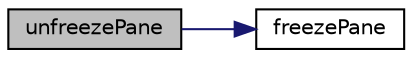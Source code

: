 digraph "unfreezePane"
{
  edge [fontname="Helvetica",fontsize="10",labelfontname="Helvetica",labelfontsize="10"];
  node [fontname="Helvetica",fontsize="10",shape=record];
  rankdir="LR";
  Node717 [label="unfreezePane",height=0.2,width=0.4,color="black", fillcolor="grey75", style="filled", fontcolor="black"];
  Node717 -> Node718 [color="midnightblue",fontsize="10",style="solid",fontname="Helvetica"];
  Node718 [label="freezePane",height=0.2,width=0.4,color="black", fillcolor="white", style="filled",URL="$class_p_h_p_excel___worksheet.html#a61a30fc69629d5677ffdc88941aa05b7"];
}
